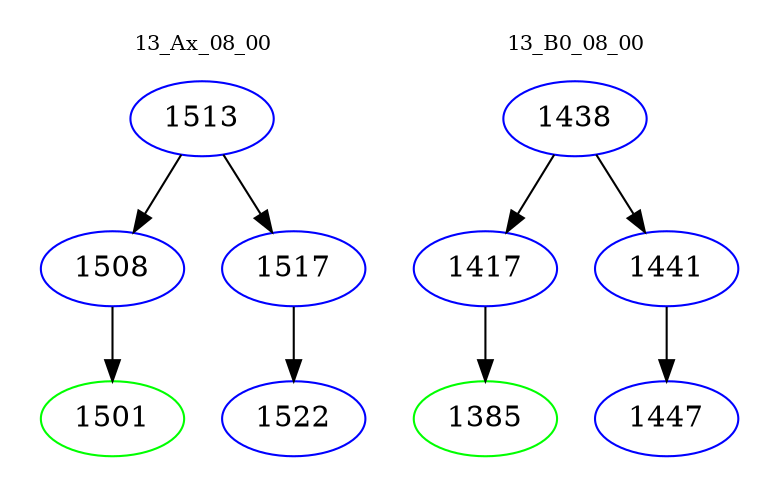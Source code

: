 digraph{
subgraph cluster_0 {
color = white
label = "13_Ax_08_00";
fontsize=10;
T0_1513 [label="1513", color="blue"]
T0_1513 -> T0_1508 [color="black"]
T0_1508 [label="1508", color="blue"]
T0_1508 -> T0_1501 [color="black"]
T0_1501 [label="1501", color="green"]
T0_1513 -> T0_1517 [color="black"]
T0_1517 [label="1517", color="blue"]
T0_1517 -> T0_1522 [color="black"]
T0_1522 [label="1522", color="blue"]
}
subgraph cluster_1 {
color = white
label = "13_B0_08_00";
fontsize=10;
T1_1438 [label="1438", color="blue"]
T1_1438 -> T1_1417 [color="black"]
T1_1417 [label="1417", color="blue"]
T1_1417 -> T1_1385 [color="black"]
T1_1385 [label="1385", color="green"]
T1_1438 -> T1_1441 [color="black"]
T1_1441 [label="1441", color="blue"]
T1_1441 -> T1_1447 [color="black"]
T1_1447 [label="1447", color="blue"]
}
}
